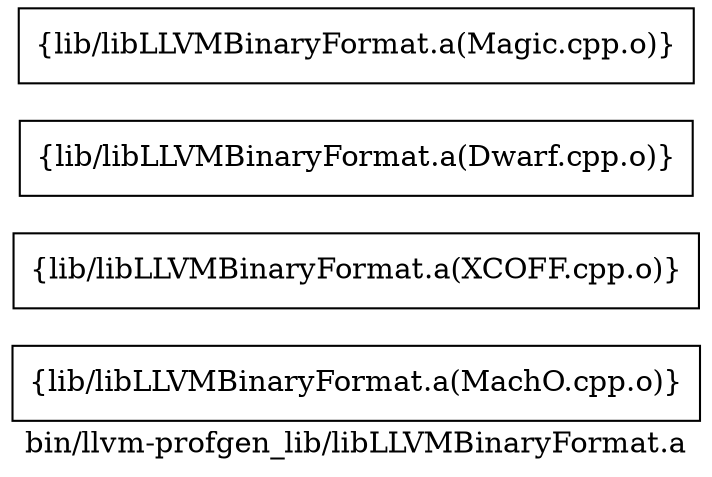 digraph "bin/llvm-profgen_lib/libLLVMBinaryFormat.a" {
	label="bin/llvm-profgen_lib/libLLVMBinaryFormat.a";
	rankdir=LR;

	Node0x5599c506e9e8 [shape=record,shape=box,group=0,label="{lib/libLLVMBinaryFormat.a(MachO.cpp.o)}"];
	Node0x5599c5074d48 [shape=record,shape=box,group=0,label="{lib/libLLVMBinaryFormat.a(XCOFF.cpp.o)}"];
	Node0x5599c506e2b8 [shape=record,shape=box,group=0,label="{lib/libLLVMBinaryFormat.a(Dwarf.cpp.o)}"];
	Node0x5599c506f258 [shape=record,shape=box,group=0,label="{lib/libLLVMBinaryFormat.a(Magic.cpp.o)}"];
}
